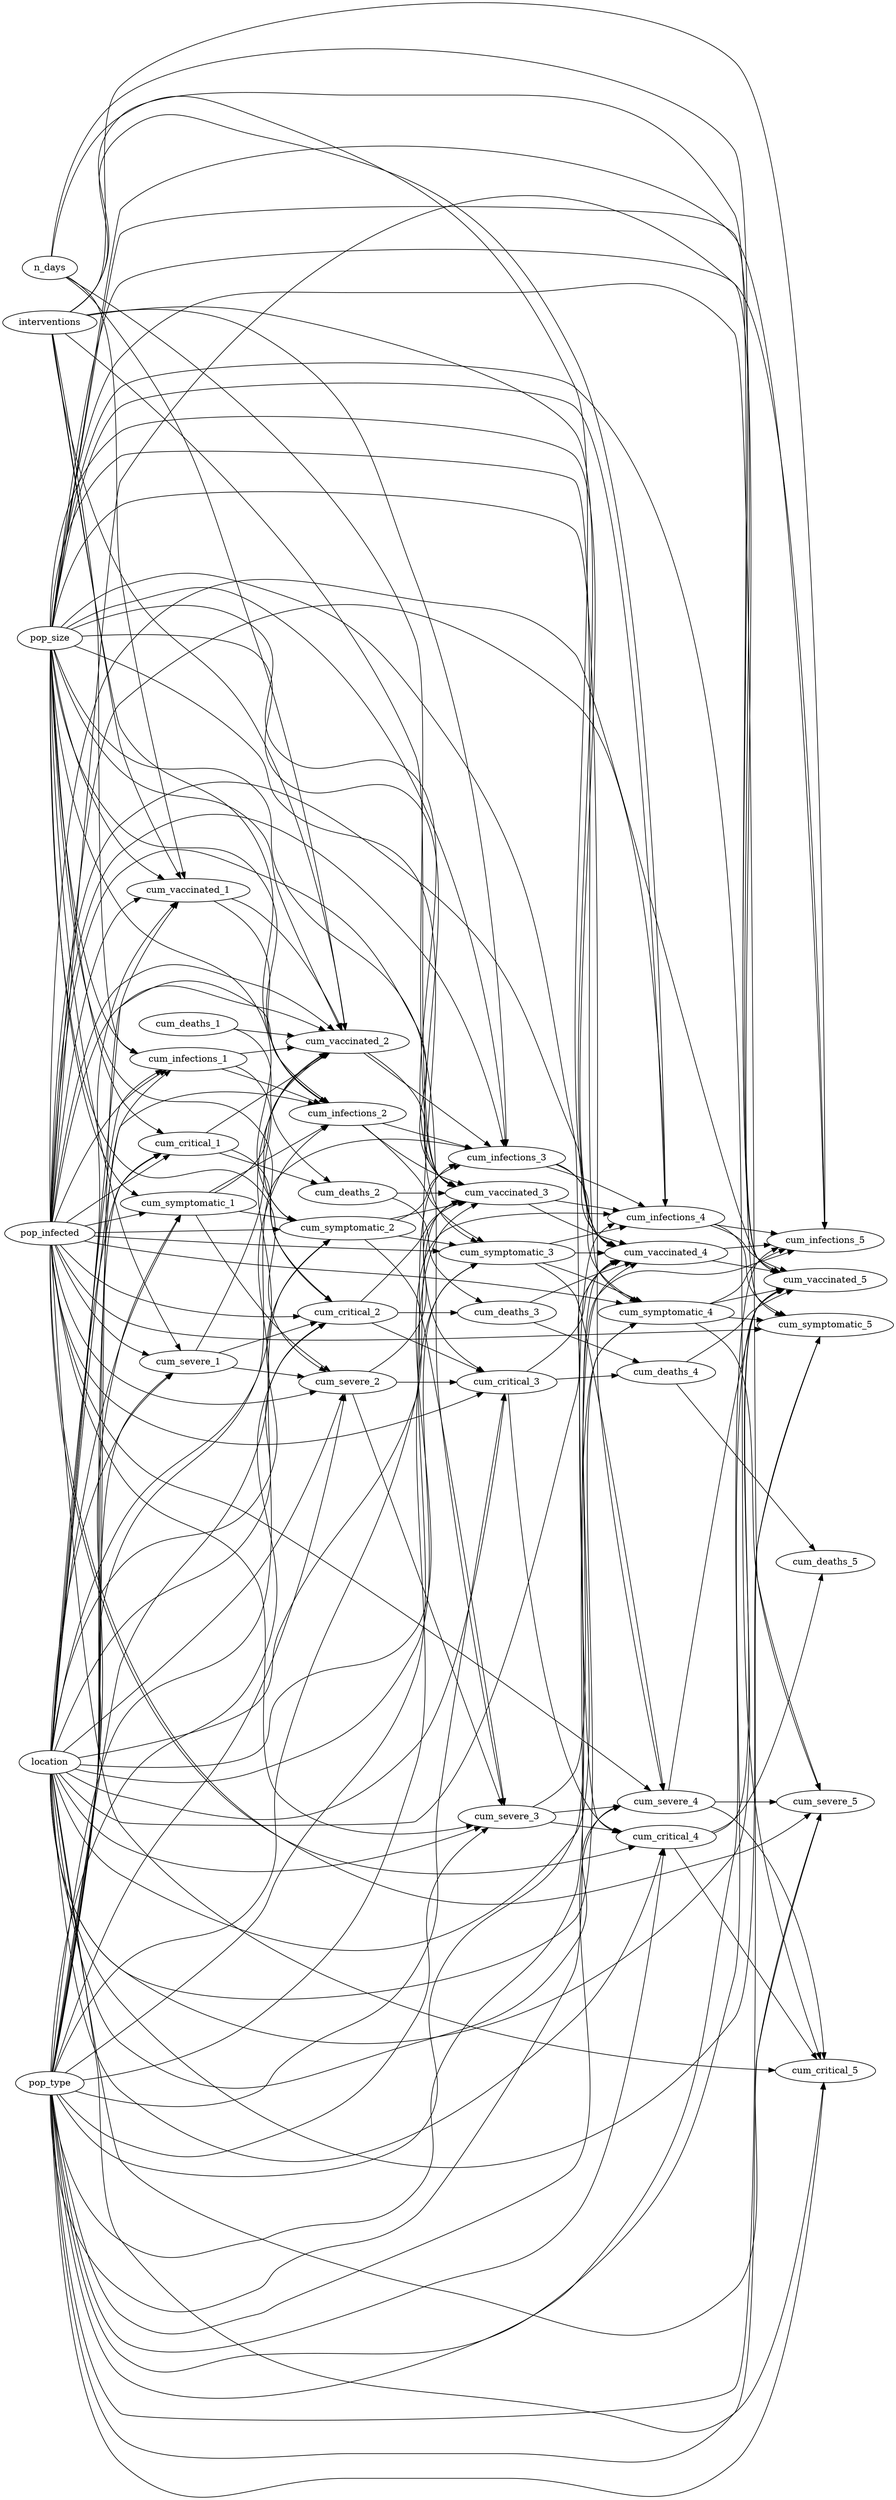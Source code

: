 digraph "" {
	graph [newrank=True,
		rankdir=LR
	];
	{
		graph [graph_name=cluster_inputs,
			label=inputs
		];
		n_days;
		pop_type;
		pop_size;
		pop_infected;
		location;
		interventions;
	}
	{
		graph [graph_name=cluster_1,
			label=<t<sub>0</sub>>
		];
		cum_vaccinated_1;
		cum_infections_1;
		cum_symptomatic_1;
		cum_severe_1;
		cum_critical_1;
		cum_deaths_1;
	}
	{
		graph [graph_name=cluster_2,
			label=<t<sub>2</sub>>
		];
		cum_infections_2;
		cum_symptomatic_2;
		cum_vaccinated_2;
		cum_severe_2;
		cum_critical_2;
		cum_deaths_2;
	}
	{
		graph [graph_name=cluster_3,
			label=<t<sub>3</sub>>
		];
		cum_infections_3;
		cum_symptomatic_3;
		cum_vaccinated_3;
		cum_severe_3;
		cum_critical_3;
		cum_deaths_3;
	}
	{
		graph [graph_name=cluster_4,
			label=<t<sub>4</sub>>
		];
		cum_infections_4;
		cum_symptomatic_4;
		cum_vaccinated_4;
		cum_severe_4;
		cum_critical_4;
		cum_deaths_4;
	}
	{
		graph [graph_name=cluster_5,
			label=<t<sub>5</sub>>
		];
		cum_infections_5;
		cum_symptomatic_5;
		cum_vaccinated_5;
		cum_severe_5;
		cum_critical_5;
		cum_deaths_5;
	}
	n_days -> cum_vaccinated_1;
	n_days -> cum_vaccinated_2;
	n_days -> cum_vaccinated_3;
	n_days -> cum_vaccinated_4;
	n_days -> cum_vaccinated_5;
	cum_vaccinated_1 -> cum_infections_2;
	cum_vaccinated_1 -> cum_vaccinated_2;
	pop_type -> cum_vaccinated_1;
	pop_type -> cum_infections_1;
	pop_type -> cum_symptomatic_1;
	pop_type -> cum_severe_1;
	pop_type -> cum_critical_1;
	pop_type -> cum_infections_2;
	pop_type -> cum_symptomatic_2;
	pop_type -> cum_vaccinated_2;
	pop_type -> cum_severe_2;
	pop_type -> cum_critical_2;
	pop_type -> cum_infections_3;
	pop_type -> cum_symptomatic_3;
	pop_type -> cum_vaccinated_3;
	pop_type -> cum_severe_3;
	pop_type -> cum_critical_3;
	pop_type -> cum_infections_4;
	pop_type -> cum_symptomatic_4;
	pop_type -> cum_vaccinated_4;
	pop_type -> cum_severe_4;
	pop_type -> cum_critical_4;
	pop_type -> cum_infections_5;
	pop_type -> cum_symptomatic_5;
	pop_type -> cum_vaccinated_5;
	pop_type -> cum_severe_5;
	pop_type -> cum_critical_5;
	cum_infections_1 -> cum_infections_2;
	cum_infections_1 -> cum_symptomatic_2;
	cum_infections_1 -> cum_vaccinated_2;
	cum_symptomatic_1 -> cum_infections_2;
	cum_symptomatic_1 -> cum_symptomatic_2;
	cum_symptomatic_1 -> cum_vaccinated_2;
	cum_symptomatic_1 -> cum_severe_2;
	cum_severe_1 -> cum_vaccinated_2;
	cum_severe_1 -> cum_severe_2;
	cum_severe_1 -> cum_critical_2;
	cum_critical_1 -> cum_vaccinated_2;
	cum_critical_1 -> cum_critical_2;
	cum_critical_1 -> cum_deaths_2;
	pop_size -> cum_vaccinated_1;
	pop_size -> cum_infections_1;
	pop_size -> cum_symptomatic_1;
	pop_size -> cum_severe_1;
	pop_size -> cum_critical_1;
	pop_size -> cum_infections_2;
	pop_size -> cum_symptomatic_2;
	pop_size -> cum_vaccinated_2;
	pop_size -> cum_severe_2;
	pop_size -> cum_critical_2;
	pop_size -> cum_infections_3;
	pop_size -> cum_symptomatic_3;
	pop_size -> cum_vaccinated_3;
	pop_size -> cum_severe_3;
	pop_size -> cum_critical_3;
	pop_size -> cum_infections_4;
	pop_size -> cum_symptomatic_4;
	pop_size -> cum_vaccinated_4;
	pop_size -> cum_severe_4;
	pop_size -> cum_critical_4;
	pop_size -> cum_infections_5;
	pop_size -> cum_symptomatic_5;
	pop_size -> cum_vaccinated_5;
	pop_size -> cum_severe_5;
	pop_size -> cum_critical_5;
	pop_infected -> cum_vaccinated_1;
	pop_infected -> cum_infections_1;
	pop_infected -> cum_symptomatic_1;
	pop_infected -> cum_severe_1;
	pop_infected -> cum_critical_1;
	pop_infected -> cum_infections_2;
	pop_infected -> cum_symptomatic_2;
	pop_infected -> cum_vaccinated_2;
	pop_infected -> cum_severe_2;
	pop_infected -> cum_critical_2;
	pop_infected -> cum_infections_3;
	pop_infected -> cum_symptomatic_3;
	pop_infected -> cum_vaccinated_3;
	pop_infected -> cum_severe_3;
	pop_infected -> cum_critical_3;
	pop_infected -> cum_infections_4;
	pop_infected -> cum_symptomatic_4;
	pop_infected -> cum_vaccinated_4;
	pop_infected -> cum_severe_4;
	pop_infected -> cum_critical_4;
	pop_infected -> cum_infections_5;
	pop_infected -> cum_symptomatic_5;
	pop_infected -> cum_vaccinated_5;
	pop_infected -> cum_severe_5;
	pop_infected -> cum_critical_5;
	location -> cum_vaccinated_1;
	location -> cum_infections_1;
	location -> cum_symptomatic_1;
	location -> cum_severe_1;
	location -> cum_critical_1;
	location -> cum_infections_2;
	location -> cum_symptomatic_2;
	location -> cum_vaccinated_2;
	location -> cum_severe_2;
	location -> cum_critical_2;
	location -> cum_infections_3;
	location -> cum_symptomatic_3;
	location -> cum_vaccinated_3;
	location -> cum_severe_3;
	location -> cum_critical_3;
	location -> cum_infections_4;
	location -> cum_symptomatic_4;
	location -> cum_vaccinated_4;
	location -> cum_severe_4;
	location -> cum_critical_4;
	location -> cum_infections_5;
	location -> cum_symptomatic_5;
	location -> cum_vaccinated_5;
	location -> cum_severe_5;
	location -> cum_critical_5;
	interventions -> cum_vaccinated_1;
	interventions -> cum_infections_1;
	interventions -> cum_infections_2;
	interventions -> cum_vaccinated_2;
	interventions -> cum_infections_3;
	interventions -> cum_vaccinated_3;
	interventions -> cum_infections_4;
	interventions -> cum_vaccinated_4;
	interventions -> cum_infections_5;
	interventions -> cum_vaccinated_5;
	cum_deaths_1 -> cum_vaccinated_2;
	cum_deaths_1 -> cum_deaths_2;
	cum_infections_2 -> cum_infections_3;
	cum_infections_2 -> cum_symptomatic_3;
	cum_infections_2 -> cum_vaccinated_3;
	cum_symptomatic_2 -> cum_infections_3;
	cum_symptomatic_2 -> cum_symptomatic_3;
	cum_symptomatic_2 -> cum_vaccinated_3;
	cum_symptomatic_2 -> cum_severe_3;
	cum_vaccinated_2 -> cum_infections_3;
	cum_vaccinated_2 -> cum_vaccinated_3;
	cum_severe_2 -> cum_vaccinated_3;
	cum_severe_2 -> cum_severe_3;
	cum_severe_2 -> cum_critical_3;
	cum_critical_2 -> cum_vaccinated_3;
	cum_critical_2 -> cum_critical_3;
	cum_critical_2 -> cum_deaths_3;
	cum_deaths_2 -> cum_vaccinated_3;
	cum_deaths_2 -> cum_deaths_3;
	cum_infections_3 -> cum_infections_4;
	cum_infections_3 -> cum_symptomatic_4;
	cum_infections_3 -> cum_vaccinated_4;
	cum_symptomatic_3 -> cum_infections_4;
	cum_symptomatic_3 -> cum_symptomatic_4;
	cum_symptomatic_3 -> cum_vaccinated_4;
	cum_symptomatic_3 -> cum_severe_4;
	cum_vaccinated_3 -> cum_infections_4;
	cum_vaccinated_3 -> cum_vaccinated_4;
	cum_severe_3 -> cum_vaccinated_4;
	cum_severe_3 -> cum_severe_4;
	cum_severe_3 -> cum_critical_4;
	cum_critical_3 -> cum_vaccinated_4;
	cum_critical_3 -> cum_critical_4;
	cum_critical_3 -> cum_deaths_4;
	cum_deaths_3 -> cum_vaccinated_4;
	cum_deaths_3 -> cum_deaths_4;
	cum_infections_4 -> cum_infections_5;
	cum_infections_4 -> cum_symptomatic_5;
	cum_infections_4 -> cum_vaccinated_5;
	cum_symptomatic_4 -> cum_infections_5;
	cum_symptomatic_4 -> cum_symptomatic_5;
	cum_symptomatic_4 -> cum_vaccinated_5;
	cum_symptomatic_4 -> cum_severe_5;
	cum_vaccinated_4 -> cum_infections_5;
	cum_vaccinated_4 -> cum_vaccinated_5;
	cum_severe_4 -> cum_vaccinated_5;
	cum_severe_4 -> cum_severe_5;
	cum_severe_4 -> cum_critical_5;
	cum_critical_4 -> cum_vaccinated_5;
	cum_critical_4 -> cum_critical_5;
	cum_critical_4 -> cum_deaths_5;
	cum_deaths_4 -> cum_vaccinated_5;
	cum_deaths_4 -> cum_deaths_5;
}
